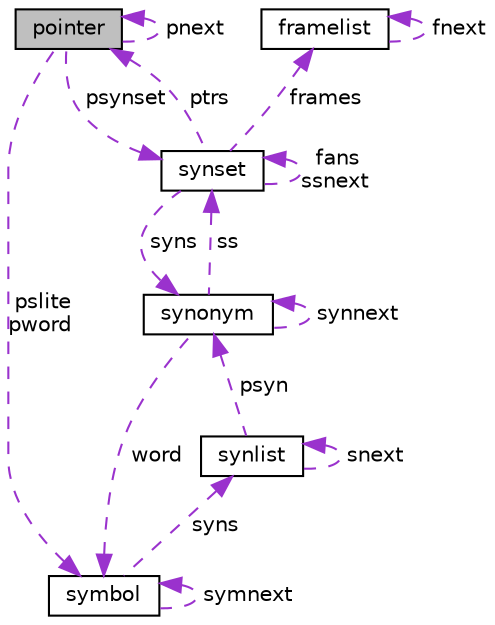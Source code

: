 digraph "pointer"
{
  edge [fontname="Helvetica",fontsize="10",labelfontname="Helvetica",labelfontsize="10"];
  node [fontname="Helvetica",fontsize="10",shape=record];
  Node1 [label="pointer",height=0.2,width=0.4,color="black", fillcolor="grey75", style="filled", fontcolor="black"];
  Node2 -> Node1 [dir="back",color="darkorchid3",fontsize="10",style="dashed",label=" psynset" ,fontname="Helvetica"];
  Node2 [label="synset",height=0.2,width=0.4,color="black", fillcolor="white", style="filled",URL="$structsynset.html"];
  Node3 -> Node2 [dir="back",color="darkorchid3",fontsize="10",style="dashed",label=" syns" ,fontname="Helvetica"];
  Node3 [label="synonym",height=0.2,width=0.4,color="black", fillcolor="white", style="filled",URL="$structsynonym.html"];
  Node3 -> Node3 [dir="back",color="darkorchid3",fontsize="10",style="dashed",label=" synnext" ,fontname="Helvetica"];
  Node4 -> Node3 [dir="back",color="darkorchid3",fontsize="10",style="dashed",label=" word" ,fontname="Helvetica"];
  Node4 [label="symbol",height=0.2,width=0.4,color="black", fillcolor="white", style="filled",URL="$structsymbol.html"];
  Node5 -> Node4 [dir="back",color="darkorchid3",fontsize="10",style="dashed",label=" syns" ,fontname="Helvetica"];
  Node5 [label="synlist",height=0.2,width=0.4,color="black", fillcolor="white", style="filled",URL="$structsynlist.html"];
  Node3 -> Node5 [dir="back",color="darkorchid3",fontsize="10",style="dashed",label=" psyn" ,fontname="Helvetica"];
  Node5 -> Node5 [dir="back",color="darkorchid3",fontsize="10",style="dashed",label=" snext" ,fontname="Helvetica"];
  Node4 -> Node4 [dir="back",color="darkorchid3",fontsize="10",style="dashed",label=" symnext" ,fontname="Helvetica"];
  Node2 -> Node3 [dir="back",color="darkorchid3",fontsize="10",style="dashed",label=" ss" ,fontname="Helvetica"];
  Node2 -> Node2 [dir="back",color="darkorchid3",fontsize="10",style="dashed",label=" fans\nssnext" ,fontname="Helvetica"];
  Node6 -> Node2 [dir="back",color="darkorchid3",fontsize="10",style="dashed",label=" frames" ,fontname="Helvetica"];
  Node6 [label="framelist",height=0.2,width=0.4,color="black", fillcolor="white", style="filled",URL="$structframelist.html"];
  Node6 -> Node6 [dir="back",color="darkorchid3",fontsize="10",style="dashed",label=" fnext" ,fontname="Helvetica"];
  Node1 -> Node2 [dir="back",color="darkorchid3",fontsize="10",style="dashed",label=" ptrs" ,fontname="Helvetica"];
  Node4 -> Node1 [dir="back",color="darkorchid3",fontsize="10",style="dashed",label=" pslite\npword" ,fontname="Helvetica"];
  Node1 -> Node1 [dir="back",color="darkorchid3",fontsize="10",style="dashed",label=" pnext" ,fontname="Helvetica"];
}
